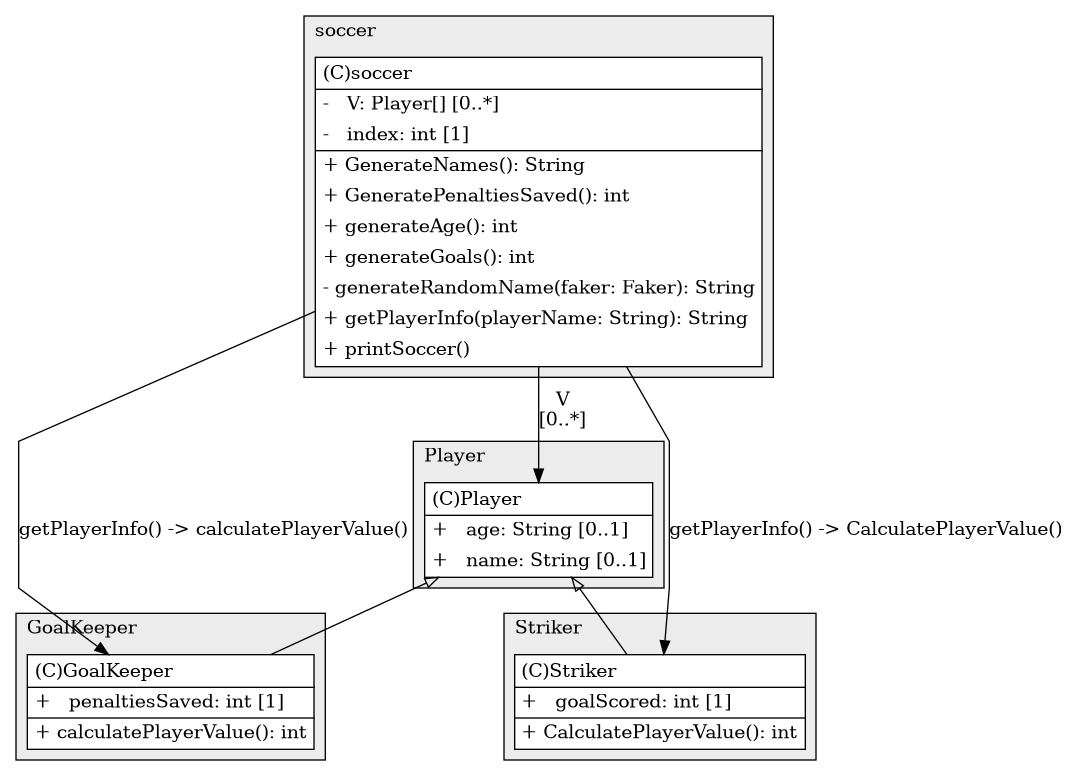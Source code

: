 @startuml

/' diagram meta data start
config=StructureConfiguration;
{
  "projectClassification": {
    "searchMode": "OpenProject", // OpenProject, AllProjects
    "includedProjects": "",
    "pathEndKeywords": "*.impl",
    "isClientPath": "",
    "isClientName": "",
    "isTestPath": "",
    "isTestName": "",
    "isMappingPath": "",
    "isMappingName": "",
    "isDataAccessPath": "",
    "isDataAccessName": "",
    "isDataStructurePath": "",
    "isDataStructureName": "",
    "isInterfaceStructuresPath": "",
    "isInterfaceStructuresName": "",
    "isEntryPointPath": "",
    "isEntryPointName": "",
    "treatFinalFieldsAsMandatory": false
  },
  "graphRestriction": {
    "classPackageExcludeFilter": "",
    "classPackageIncludeFilter": "",
    "classNameExcludeFilter": "",
    "classNameIncludeFilter": "",
    "methodNameExcludeFilter": "",
    "methodNameIncludeFilter": "",
    "removeByInheritance": "", // inheritance/annotation based filtering is done in a second step
    "removeByAnnotation": "",
    "removeByClassPackage": "", // cleanup the graph after inheritance/annotation based filtering is done
    "removeByClassName": "",
    "cutMappings": false,
    "cutEnum": true,
    "cutTests": true,
    "cutClient": true,
    "cutDataAccess": true,
    "cutInterfaceStructures": true,
    "cutDataStructures": true,
    "cutGetterAndSetter": true,
    "cutConstructors": true
  },
  "graphTraversal": {
    "forwardDepth": 3,
    "backwardDepth": 3,
    "classPackageExcludeFilter": "",
    "classPackageIncludeFilter": "",
    "classNameExcludeFilter": "",
    "classNameIncludeFilter": "",
    "methodNameExcludeFilter": "",
    "methodNameIncludeFilter": "",
    "hideMappings": false,
    "hideDataStructures": false,
    "hidePrivateMethods": true,
    "hideInterfaceCalls": true, // indirection: implementation -> interface (is hidden) -> implementation
    "onlyShowApplicationEntryPoints": false, // root node is included
    "useMethodCallsForStructureDiagram": "ForwardOnly" // ForwardOnly, BothDirections, No
  },
  "details": {
    "aggregation": "GroupByClass", // ByClass, GroupByClass, None
    "showClassGenericTypes": true,
    "showMethods": true,
    "showMethodParameterNames": true,
    "showMethodParameterTypes": true,
    "showMethodReturnType": true,
    "showPackageLevels": 2,
    "showDetailedClassStructure": true
  },
  "rootClass": "soccer",
  "extensionCallbackMethod": "" // qualified.class.name#methodName - signature: public static String method(String)
}
diagram meta data end '/



digraph g {
    rankdir="TB"
    splines=polyline
    

'nodes 
subgraph cluster_1027069957 { 
   	label=GoalKeeper
	labeljust=l
	fillcolor="#ececec"
	style=filled
   
   GoalKeeper1027069957[
	label=<<TABLE BORDER="1" CELLBORDER="0" CELLPADDING="4" CELLSPACING="0">
<TR><TD ALIGN="LEFT" >(C)GoalKeeper</TD></TR>
<HR/>
<TR><TD ALIGN="LEFT" >+   penaltiesSaved: int [1]</TD></TR>
<HR/>
<TR><TD ALIGN="LEFT" >+ calculatePlayerValue(): int</TD></TR>
</TABLE>>
	style=filled
	margin=0
	shape=plaintext
	fillcolor="#FFFFFF"
];
} 

subgraph cluster_1901885695 { 
   	label=Player
	labeljust=l
	fillcolor="#ececec"
	style=filled
   
   Player1901885695[
	label=<<TABLE BORDER="1" CELLBORDER="0" CELLPADDING="4" CELLSPACING="0">
<TR><TD ALIGN="LEFT" >(C)Player</TD></TR>
<HR/>
<TR><TD ALIGN="LEFT" >+   age: String [0..1]</TD></TR>
<TR><TD ALIGN="LEFT" >+   name: String [0..1]</TD></TR>
</TABLE>>
	style=filled
	margin=0
	shape=plaintext
	fillcolor="#FFFFFF"
];
} 

subgraph cluster_217108768 { 
   	label=Striker
	labeljust=l
	fillcolor="#ececec"
	style=filled
   
   Striker217108768[
	label=<<TABLE BORDER="1" CELLBORDER="0" CELLPADDING="4" CELLSPACING="0">
<TR><TD ALIGN="LEFT" >(C)Striker</TD></TR>
<HR/>
<TR><TD ALIGN="LEFT" >+   goalScored: int [1]</TD></TR>
<HR/>
<TR><TD ALIGN="LEFT" >+ CalculatePlayerValue(): int</TD></TR>
</TABLE>>
	style=filled
	margin=0
	shape=plaintext
	fillcolor="#FFFFFF"
];
} 

subgraph cluster_897056407 { 
   	label=soccer
	labeljust=l
	fillcolor="#ececec"
	style=filled
   
   soccer897056407[
	label=<<TABLE BORDER="1" CELLBORDER="0" CELLPADDING="4" CELLSPACING="0">
<TR><TD ALIGN="LEFT" >(C)soccer</TD></TR>
<HR/>
<TR><TD ALIGN="LEFT" >-   V: Player[] [0..*]</TD></TR>
<TR><TD ALIGN="LEFT" >-   index: int [1]</TD></TR>
<HR/>
<TR><TD ALIGN="LEFT" >+ GenerateNames(): String</TD></TR>
<TR><TD ALIGN="LEFT" >+ GeneratePenaltiesSaved(): int</TD></TR>
<TR><TD ALIGN="LEFT" >+ generateAge(): int</TD></TR>
<TR><TD ALIGN="LEFT" >+ generateGoals(): int</TD></TR>
<TR><TD ALIGN="LEFT" >- generateRandomName(faker: Faker): String</TD></TR>
<TR><TD ALIGN="LEFT" >+ getPlayerInfo(playerName: String): String</TD></TR>
<TR><TD ALIGN="LEFT" >+ printSoccer()</TD></TR>
</TABLE>>
	style=filled
	margin=0
	shape=plaintext
	fillcolor="#FFFFFF"
];
} 

'edges    
Player1901885695 -> GoalKeeper1027069957[arrowhead=none, arrowtail=empty, dir=both];
Player1901885695 -> Striker217108768[arrowhead=none, arrowtail=empty, dir=both];
soccer897056407 -> GoalKeeper1027069957[label="getPlayerInfo() -> calculatePlayerValue()"];
soccer897056407 -> Player1901885695[label="V
[0..*]"];
soccer897056407 -> Striker217108768[label="getPlayerInfo() -> CalculatePlayerValue()"];
    
}
@enduml